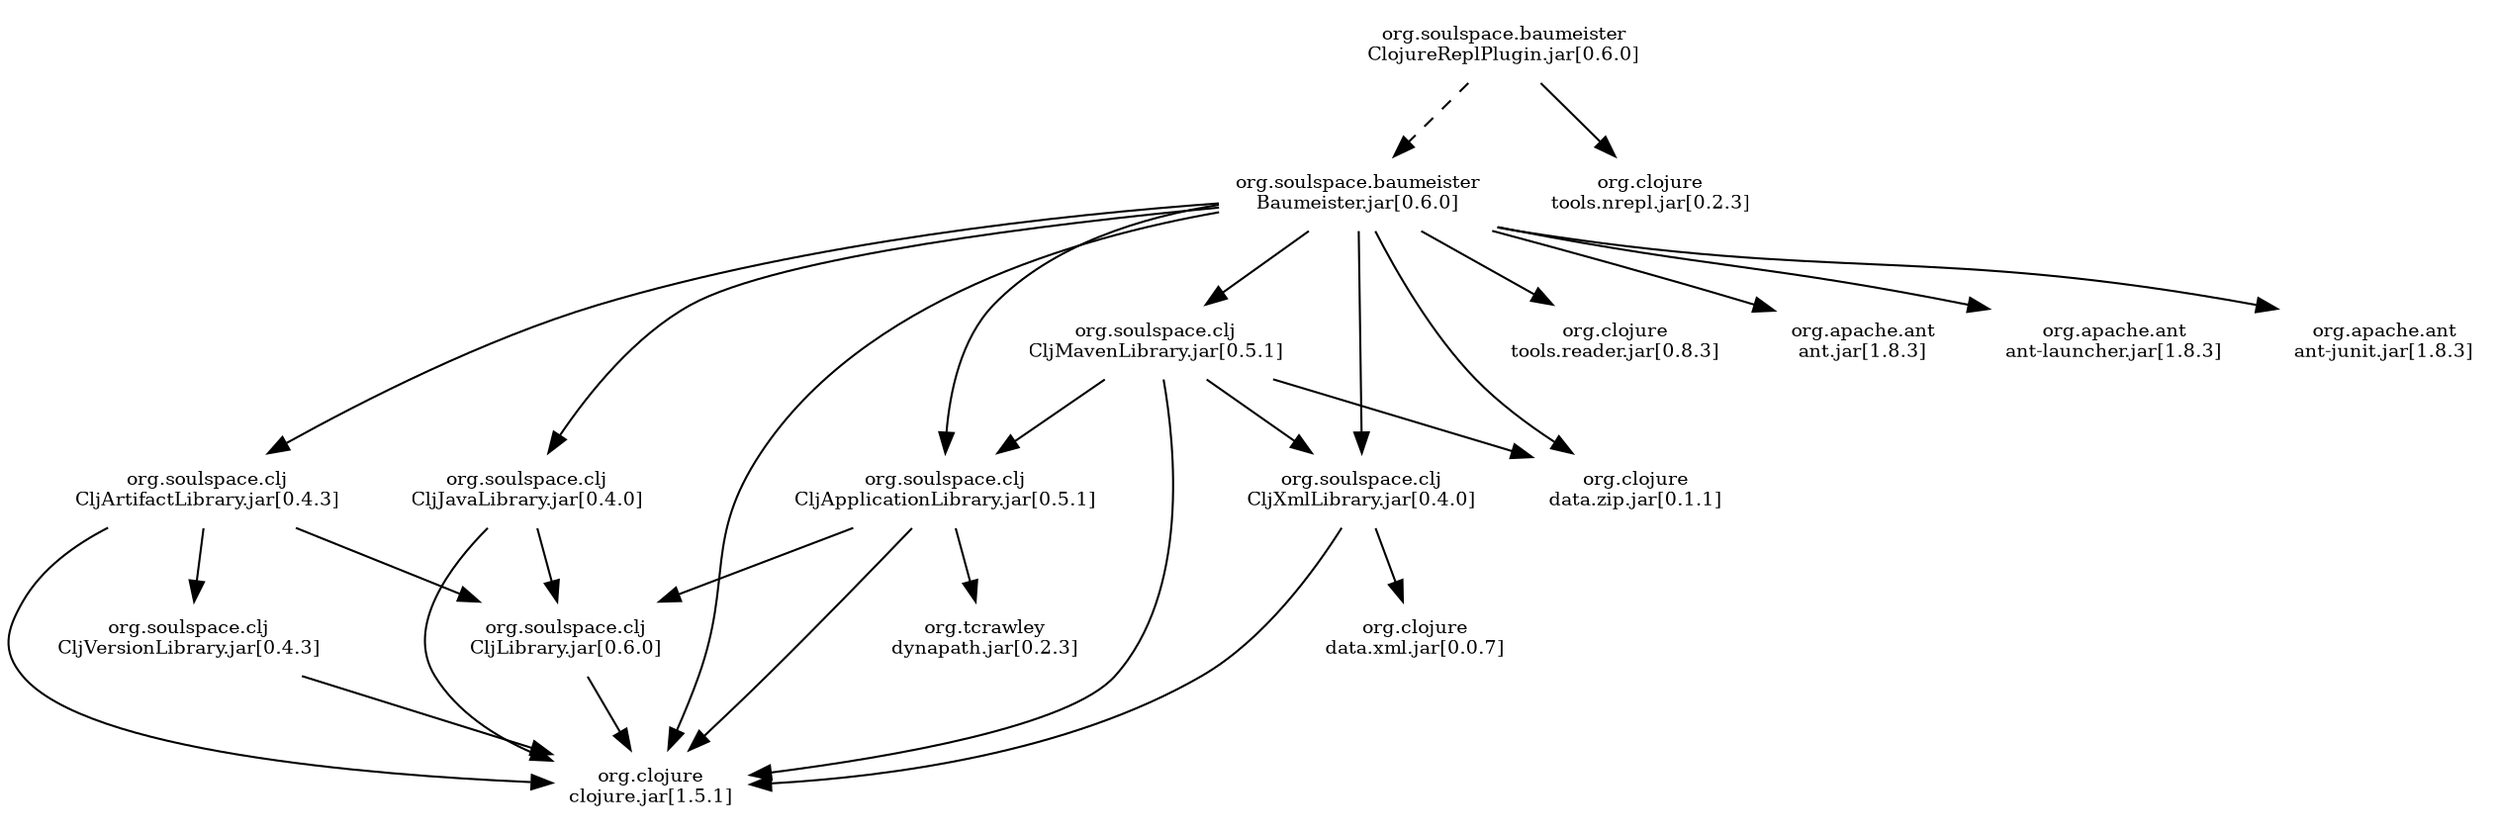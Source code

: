 digraph Dependencies {
    outputmode=nodefirst;
    node [shape=plaintext fontsize=9];
"org.soulspace.baumeister/ClojureReplPlugin/0.6.0/ClojureReplPlugin.jar" [label="org.soulspace.baumeister\nClojureReplPlugin.jar[0.6.0]"];
"org.soulspace.baumeister/Baumeister/0.6.0/Baumeister.jar" [label="org.soulspace.baumeister\nBaumeister.jar[0.6.0]"];
"org.clojure/clojure/1.5.1/clojure.jar" [label="org.clojure\nclojure.jar[1.5.1]"];
"org.soulspace.clj/CljApplicationLibrary/0.5.1/CljApplicationLibrary.jar" [label="org.soulspace.clj\nCljApplicationLibrary.jar[0.5.1]"];
"org.clojure/clojure/1.5.1/clojure.jar" [label="org.clojure\nclojure.jar[1.5.1]"];
"org.soulspace.clj/CljLibrary/0.6.0/CljLibrary.jar" [label="org.soulspace.clj\nCljLibrary.jar[0.6.0]"];
"org.clojure/clojure/1.5.1/clojure.jar" [label="org.clojure\nclojure.jar[1.5.1]"];
"org.tcrawley/dynapath/0.2.3/dynapath.jar" [label="org.tcrawley\ndynapath.jar[0.2.3]"];
"org.soulspace.clj/CljArtifactLibrary/0.4.3/CljArtifactLibrary.jar" [label="org.soulspace.clj\nCljArtifactLibrary.jar[0.4.3]"];
"org.clojure/clojure/1.5.1/clojure.jar" [label="org.clojure\nclojure.jar[1.5.1]"];
"org.soulspace.clj/CljVersionLibrary/0.4.3/CljVersionLibrary.jar" [label="org.soulspace.clj\nCljVersionLibrary.jar[0.4.3]"];
"org.clojure/clojure/1.5.1/clojure.jar" [label="org.clojure\nclojure.jar[1.5.1]"];
"org.soulspace.clj/CljLibrary/0.6.0/CljLibrary.jar" [label="org.soulspace.clj\nCljLibrary.jar[0.6.0]"];
"org.clojure/clojure/1.5.1/clojure.jar" [label="org.clojure\nclojure.jar[1.5.1]"];
"org.soulspace.clj/CljMavenLibrary/0.5.1/CljMavenLibrary.jar" [label="org.soulspace.clj\nCljMavenLibrary.jar[0.5.1]"];
"org.clojure/clojure/1.5.1/clojure.jar" [label="org.clojure\nclojure.jar[1.5.1]"];
"org.clojure/data.zip/0.1.1/data.zip.jar" [label="org.clojure\ndata.zip.jar[0.1.1]"];
"org.soulspace.clj/CljXmlLibrary/0.4.0/CljXmlLibrary.jar" [label="org.soulspace.clj\nCljXmlLibrary.jar[0.4.0]"];
"org.clojure/clojure/1.5.1/clojure.jar" [label="org.clojure\nclojure.jar[1.5.1]"];
"org.clojure/data.xml/0.0.7/data.xml.jar" [label="org.clojure\ndata.xml.jar[0.0.7]"];
"org.soulspace.clj/CljApplicationLibrary/0.5.1/CljApplicationLibrary.jar" [label="org.soulspace.clj\nCljApplicationLibrary.jar[0.5.1]"];
"org.clojure/clojure/1.5.1/clojure.jar" [label="org.clojure\nclojure.jar[1.5.1]"];
"org.soulspace.clj/CljLibrary/0.6.0/CljLibrary.jar" [label="org.soulspace.clj\nCljLibrary.jar[0.6.0]"];
"org.clojure/clojure/1.5.1/clojure.jar" [label="org.clojure\nclojure.jar[1.5.1]"];
"org.tcrawley/dynapath/0.2.3/dynapath.jar" [label="org.tcrawley\ndynapath.jar[0.2.3]"];
"org.soulspace.clj/CljJavaLibrary/0.4.0/CljJavaLibrary.jar" [label="org.soulspace.clj\nCljJavaLibrary.jar[0.4.0]"];
"org.clojure/clojure/1.5.1/clojure.jar" [label="org.clojure\nclojure.jar[1.5.1]"];
"org.soulspace.clj/CljLibrary/0.6.0/CljLibrary.jar" [label="org.soulspace.clj\nCljLibrary.jar[0.6.0]"];
"org.clojure/clojure/1.5.1/clojure.jar" [label="org.clojure\nclojure.jar[1.5.1]"];
"org.soulspace.clj/CljXmlLibrary/0.4.0/CljXmlLibrary.jar" [label="org.soulspace.clj\nCljXmlLibrary.jar[0.4.0]"];
"org.clojure/clojure/1.5.1/clojure.jar" [label="org.clojure\nclojure.jar[1.5.1]"];
"org.clojure/data.xml/0.0.7/data.xml.jar" [label="org.clojure\ndata.xml.jar[0.0.7]"];
"org.clojure/data.zip/0.1.1/data.zip.jar" [label="org.clojure\ndata.zip.jar[0.1.1]"];
"org.clojure/tools.reader/0.8.3/tools.reader.jar" [label="org.clojure\ntools.reader.jar[0.8.3]"];
"org.apache.ant/ant/1.8.3/ant.jar" [label="org.apache.ant\nant.jar[1.8.3]"];
"org.apache.ant/ant-launcher/1.8.3/ant-launcher.jar" [label="org.apache.ant\nant-launcher.jar[1.8.3]"];
"org.apache.ant/ant-junit/1.8.3/ant-junit.jar" [label="org.apache.ant\nant-junit.jar[1.8.3]"];
"org.clojure/tools.nrepl/0.2.3/tools.nrepl.jar" [label="org.clojure\ntools.nrepl.jar[0.2.3]"];
"org.soulspace.baumeister/ClojureReplPlugin/0.6.0/ClojureReplPlugin.jar" -> "org.soulspace.baumeister/Baumeister/0.6.0/Baumeister.jar" [style=dashed color=black];
"org.soulspace.baumeister/Baumeister/0.6.0/Baumeister.jar" -> "org.clojure/clojure/1.5.1/clojure.jar" [color=black];
"org.soulspace.baumeister/Baumeister/0.6.0/Baumeister.jar" -> "org.soulspace.clj/CljApplicationLibrary/0.5.1/CljApplicationLibrary.jar" [color=black];
"org.soulspace.clj/CljApplicationLibrary/0.5.1/CljApplicationLibrary.jar" -> "org.clojure/clojure/1.5.1/clojure.jar" [color=black];
"org.soulspace.clj/CljApplicationLibrary/0.5.1/CljApplicationLibrary.jar" -> "org.soulspace.clj/CljLibrary/0.6.0/CljLibrary.jar" [color=black];
"org.soulspace.clj/CljLibrary/0.6.0/CljLibrary.jar" -> "org.clojure/clojure/1.5.1/clojure.jar" [color=black];
"org.soulspace.clj/CljApplicationLibrary/0.5.1/CljApplicationLibrary.jar" -> "org.tcrawley/dynapath/0.2.3/dynapath.jar" [color=black];
"org.soulspace.baumeister/Baumeister/0.6.0/Baumeister.jar" -> "org.soulspace.clj/CljArtifactLibrary/0.4.3/CljArtifactLibrary.jar" [color=black];
"org.soulspace.clj/CljArtifactLibrary/0.4.3/CljArtifactLibrary.jar" -> "org.clojure/clojure/1.5.1/clojure.jar" [color=black];
"org.soulspace.clj/CljArtifactLibrary/0.4.3/CljArtifactLibrary.jar" -> "org.soulspace.clj/CljVersionLibrary/0.4.3/CljVersionLibrary.jar" [color=black];
"org.soulspace.clj/CljVersionLibrary/0.4.3/CljVersionLibrary.jar" -> "org.clojure/clojure/1.5.1/clojure.jar" [color=black];
"org.soulspace.clj/CljArtifactLibrary/0.4.3/CljArtifactLibrary.jar" -> "org.soulspace.clj/CljLibrary/0.6.0/CljLibrary.jar" [color=black];

"org.soulspace.baumeister/Baumeister/0.6.0/Baumeister.jar" -> "org.soulspace.clj/CljMavenLibrary/0.5.1/CljMavenLibrary.jar" [color=black];
"org.soulspace.clj/CljMavenLibrary/0.5.1/CljMavenLibrary.jar" -> "org.clojure/clojure/1.5.1/clojure.jar" [color=black];
"org.soulspace.clj/CljMavenLibrary/0.5.1/CljMavenLibrary.jar" -> "org.clojure/data.zip/0.1.1/data.zip.jar" [color=black];
"org.soulspace.clj/CljMavenLibrary/0.5.1/CljMavenLibrary.jar" -> "org.soulspace.clj/CljXmlLibrary/0.4.0/CljXmlLibrary.jar" [color=black];
"org.soulspace.clj/CljXmlLibrary/0.4.0/CljXmlLibrary.jar" -> "org.clojure/clojure/1.5.1/clojure.jar" [color=black];
"org.soulspace.clj/CljXmlLibrary/0.4.0/CljXmlLibrary.jar" -> "org.clojure/data.xml/0.0.7/data.xml.jar" [color=black];
"org.soulspace.clj/CljMavenLibrary/0.5.1/CljMavenLibrary.jar" -> "org.soulspace.clj/CljApplicationLibrary/0.5.1/CljApplicationLibrary.jar" [color=black];




"org.soulspace.baumeister/Baumeister/0.6.0/Baumeister.jar" -> "org.soulspace.clj/CljJavaLibrary/0.4.0/CljJavaLibrary.jar" [color=black];
"org.soulspace.clj/CljJavaLibrary/0.4.0/CljJavaLibrary.jar" -> "org.clojure/clojure/1.5.1/clojure.jar" [color=black];
"org.soulspace.clj/CljJavaLibrary/0.4.0/CljJavaLibrary.jar" -> "org.soulspace.clj/CljLibrary/0.6.0/CljLibrary.jar" [color=black];

"org.soulspace.baumeister/Baumeister/0.6.0/Baumeister.jar" -> "org.soulspace.clj/CljXmlLibrary/0.4.0/CljXmlLibrary.jar" [color=black];


"org.soulspace.baumeister/Baumeister/0.6.0/Baumeister.jar" -> "org.clojure/data.zip/0.1.1/data.zip.jar" [color=black];
"org.soulspace.baumeister/Baumeister/0.6.0/Baumeister.jar" -> "org.clojure/tools.reader/0.8.3/tools.reader.jar" [color=black];
"org.soulspace.baumeister/Baumeister/0.6.0/Baumeister.jar" -> "org.apache.ant/ant/1.8.3/ant.jar" [color=black];
"org.soulspace.baumeister/Baumeister/0.6.0/Baumeister.jar" -> "org.apache.ant/ant-launcher/1.8.3/ant-launcher.jar" [color=black];
"org.soulspace.baumeister/Baumeister/0.6.0/Baumeister.jar" -> "org.apache.ant/ant-junit/1.8.3/ant-junit.jar" [color=black];
"org.soulspace.baumeister/ClojureReplPlugin/0.6.0/ClojureReplPlugin.jar" -> "org.clojure/tools.nrepl/0.2.3/tools.nrepl.jar" [color=black];
}
